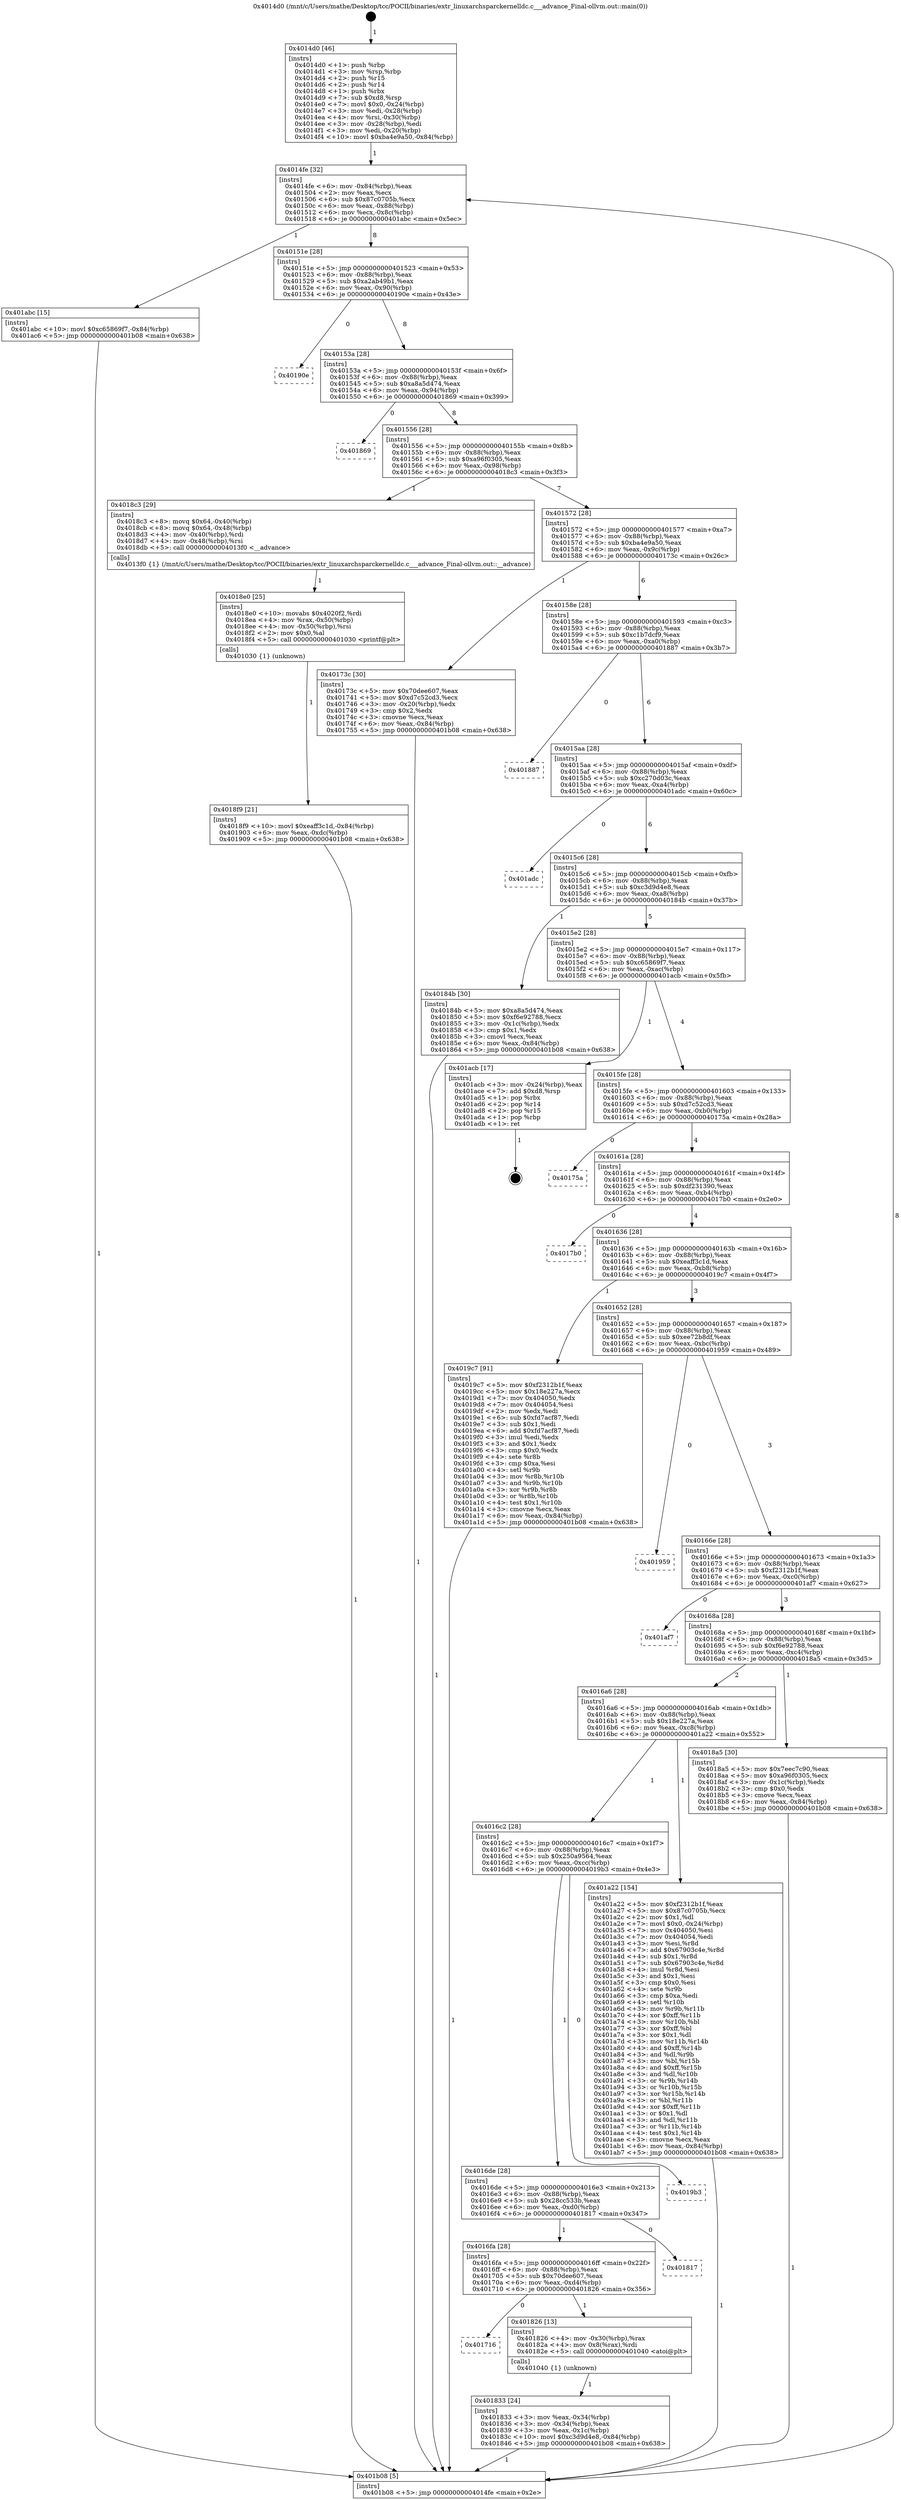 digraph "0x4014d0" {
  label = "0x4014d0 (/mnt/c/Users/mathe/Desktop/tcc/POCII/binaries/extr_linuxarchsparckernelldc.c___advance_Final-ollvm.out::main(0))"
  labelloc = "t"
  node[shape=record]

  Entry [label="",width=0.3,height=0.3,shape=circle,fillcolor=black,style=filled]
  "0x4014fe" [label="{
     0x4014fe [32]\l
     | [instrs]\l
     &nbsp;&nbsp;0x4014fe \<+6\>: mov -0x84(%rbp),%eax\l
     &nbsp;&nbsp;0x401504 \<+2\>: mov %eax,%ecx\l
     &nbsp;&nbsp;0x401506 \<+6\>: sub $0x87c0705b,%ecx\l
     &nbsp;&nbsp;0x40150c \<+6\>: mov %eax,-0x88(%rbp)\l
     &nbsp;&nbsp;0x401512 \<+6\>: mov %ecx,-0x8c(%rbp)\l
     &nbsp;&nbsp;0x401518 \<+6\>: je 0000000000401abc \<main+0x5ec\>\l
  }"]
  "0x401abc" [label="{
     0x401abc [15]\l
     | [instrs]\l
     &nbsp;&nbsp;0x401abc \<+10\>: movl $0xc65869f7,-0x84(%rbp)\l
     &nbsp;&nbsp;0x401ac6 \<+5\>: jmp 0000000000401b08 \<main+0x638\>\l
  }"]
  "0x40151e" [label="{
     0x40151e [28]\l
     | [instrs]\l
     &nbsp;&nbsp;0x40151e \<+5\>: jmp 0000000000401523 \<main+0x53\>\l
     &nbsp;&nbsp;0x401523 \<+6\>: mov -0x88(%rbp),%eax\l
     &nbsp;&nbsp;0x401529 \<+5\>: sub $0xa2ab49b1,%eax\l
     &nbsp;&nbsp;0x40152e \<+6\>: mov %eax,-0x90(%rbp)\l
     &nbsp;&nbsp;0x401534 \<+6\>: je 000000000040190e \<main+0x43e\>\l
  }"]
  Exit [label="",width=0.3,height=0.3,shape=circle,fillcolor=black,style=filled,peripheries=2]
  "0x40190e" [label="{
     0x40190e\l
  }", style=dashed]
  "0x40153a" [label="{
     0x40153a [28]\l
     | [instrs]\l
     &nbsp;&nbsp;0x40153a \<+5\>: jmp 000000000040153f \<main+0x6f\>\l
     &nbsp;&nbsp;0x40153f \<+6\>: mov -0x88(%rbp),%eax\l
     &nbsp;&nbsp;0x401545 \<+5\>: sub $0xa8a5d474,%eax\l
     &nbsp;&nbsp;0x40154a \<+6\>: mov %eax,-0x94(%rbp)\l
     &nbsp;&nbsp;0x401550 \<+6\>: je 0000000000401869 \<main+0x399\>\l
  }"]
  "0x4018f9" [label="{
     0x4018f9 [21]\l
     | [instrs]\l
     &nbsp;&nbsp;0x4018f9 \<+10\>: movl $0xeaff3c1d,-0x84(%rbp)\l
     &nbsp;&nbsp;0x401903 \<+6\>: mov %eax,-0xdc(%rbp)\l
     &nbsp;&nbsp;0x401909 \<+5\>: jmp 0000000000401b08 \<main+0x638\>\l
  }"]
  "0x401869" [label="{
     0x401869\l
  }", style=dashed]
  "0x401556" [label="{
     0x401556 [28]\l
     | [instrs]\l
     &nbsp;&nbsp;0x401556 \<+5\>: jmp 000000000040155b \<main+0x8b\>\l
     &nbsp;&nbsp;0x40155b \<+6\>: mov -0x88(%rbp),%eax\l
     &nbsp;&nbsp;0x401561 \<+5\>: sub $0xa96f0305,%eax\l
     &nbsp;&nbsp;0x401566 \<+6\>: mov %eax,-0x98(%rbp)\l
     &nbsp;&nbsp;0x40156c \<+6\>: je 00000000004018c3 \<main+0x3f3\>\l
  }"]
  "0x4018e0" [label="{
     0x4018e0 [25]\l
     | [instrs]\l
     &nbsp;&nbsp;0x4018e0 \<+10\>: movabs $0x4020f2,%rdi\l
     &nbsp;&nbsp;0x4018ea \<+4\>: mov %rax,-0x50(%rbp)\l
     &nbsp;&nbsp;0x4018ee \<+4\>: mov -0x50(%rbp),%rsi\l
     &nbsp;&nbsp;0x4018f2 \<+2\>: mov $0x0,%al\l
     &nbsp;&nbsp;0x4018f4 \<+5\>: call 0000000000401030 \<printf@plt\>\l
     | [calls]\l
     &nbsp;&nbsp;0x401030 \{1\} (unknown)\l
  }"]
  "0x4018c3" [label="{
     0x4018c3 [29]\l
     | [instrs]\l
     &nbsp;&nbsp;0x4018c3 \<+8\>: movq $0x64,-0x40(%rbp)\l
     &nbsp;&nbsp;0x4018cb \<+8\>: movq $0x64,-0x48(%rbp)\l
     &nbsp;&nbsp;0x4018d3 \<+4\>: mov -0x40(%rbp),%rdi\l
     &nbsp;&nbsp;0x4018d7 \<+4\>: mov -0x48(%rbp),%rsi\l
     &nbsp;&nbsp;0x4018db \<+5\>: call 00000000004013f0 \<__advance\>\l
     | [calls]\l
     &nbsp;&nbsp;0x4013f0 \{1\} (/mnt/c/Users/mathe/Desktop/tcc/POCII/binaries/extr_linuxarchsparckernelldc.c___advance_Final-ollvm.out::__advance)\l
  }"]
  "0x401572" [label="{
     0x401572 [28]\l
     | [instrs]\l
     &nbsp;&nbsp;0x401572 \<+5\>: jmp 0000000000401577 \<main+0xa7\>\l
     &nbsp;&nbsp;0x401577 \<+6\>: mov -0x88(%rbp),%eax\l
     &nbsp;&nbsp;0x40157d \<+5\>: sub $0xba4e9a50,%eax\l
     &nbsp;&nbsp;0x401582 \<+6\>: mov %eax,-0x9c(%rbp)\l
     &nbsp;&nbsp;0x401588 \<+6\>: je 000000000040173c \<main+0x26c\>\l
  }"]
  "0x401833" [label="{
     0x401833 [24]\l
     | [instrs]\l
     &nbsp;&nbsp;0x401833 \<+3\>: mov %eax,-0x34(%rbp)\l
     &nbsp;&nbsp;0x401836 \<+3\>: mov -0x34(%rbp),%eax\l
     &nbsp;&nbsp;0x401839 \<+3\>: mov %eax,-0x1c(%rbp)\l
     &nbsp;&nbsp;0x40183c \<+10\>: movl $0xc3d9d4e8,-0x84(%rbp)\l
     &nbsp;&nbsp;0x401846 \<+5\>: jmp 0000000000401b08 \<main+0x638\>\l
  }"]
  "0x40173c" [label="{
     0x40173c [30]\l
     | [instrs]\l
     &nbsp;&nbsp;0x40173c \<+5\>: mov $0x70dee607,%eax\l
     &nbsp;&nbsp;0x401741 \<+5\>: mov $0xd7c52cd3,%ecx\l
     &nbsp;&nbsp;0x401746 \<+3\>: mov -0x20(%rbp),%edx\l
     &nbsp;&nbsp;0x401749 \<+3\>: cmp $0x2,%edx\l
     &nbsp;&nbsp;0x40174c \<+3\>: cmovne %ecx,%eax\l
     &nbsp;&nbsp;0x40174f \<+6\>: mov %eax,-0x84(%rbp)\l
     &nbsp;&nbsp;0x401755 \<+5\>: jmp 0000000000401b08 \<main+0x638\>\l
  }"]
  "0x40158e" [label="{
     0x40158e [28]\l
     | [instrs]\l
     &nbsp;&nbsp;0x40158e \<+5\>: jmp 0000000000401593 \<main+0xc3\>\l
     &nbsp;&nbsp;0x401593 \<+6\>: mov -0x88(%rbp),%eax\l
     &nbsp;&nbsp;0x401599 \<+5\>: sub $0xc1b7dcf9,%eax\l
     &nbsp;&nbsp;0x40159e \<+6\>: mov %eax,-0xa0(%rbp)\l
     &nbsp;&nbsp;0x4015a4 \<+6\>: je 0000000000401887 \<main+0x3b7\>\l
  }"]
  "0x401b08" [label="{
     0x401b08 [5]\l
     | [instrs]\l
     &nbsp;&nbsp;0x401b08 \<+5\>: jmp 00000000004014fe \<main+0x2e\>\l
  }"]
  "0x4014d0" [label="{
     0x4014d0 [46]\l
     | [instrs]\l
     &nbsp;&nbsp;0x4014d0 \<+1\>: push %rbp\l
     &nbsp;&nbsp;0x4014d1 \<+3\>: mov %rsp,%rbp\l
     &nbsp;&nbsp;0x4014d4 \<+2\>: push %r15\l
     &nbsp;&nbsp;0x4014d6 \<+2\>: push %r14\l
     &nbsp;&nbsp;0x4014d8 \<+1\>: push %rbx\l
     &nbsp;&nbsp;0x4014d9 \<+7\>: sub $0xd8,%rsp\l
     &nbsp;&nbsp;0x4014e0 \<+7\>: movl $0x0,-0x24(%rbp)\l
     &nbsp;&nbsp;0x4014e7 \<+3\>: mov %edi,-0x28(%rbp)\l
     &nbsp;&nbsp;0x4014ea \<+4\>: mov %rsi,-0x30(%rbp)\l
     &nbsp;&nbsp;0x4014ee \<+3\>: mov -0x28(%rbp),%edi\l
     &nbsp;&nbsp;0x4014f1 \<+3\>: mov %edi,-0x20(%rbp)\l
     &nbsp;&nbsp;0x4014f4 \<+10\>: movl $0xba4e9a50,-0x84(%rbp)\l
  }"]
  "0x401716" [label="{
     0x401716\l
  }", style=dashed]
  "0x401887" [label="{
     0x401887\l
  }", style=dashed]
  "0x4015aa" [label="{
     0x4015aa [28]\l
     | [instrs]\l
     &nbsp;&nbsp;0x4015aa \<+5\>: jmp 00000000004015af \<main+0xdf\>\l
     &nbsp;&nbsp;0x4015af \<+6\>: mov -0x88(%rbp),%eax\l
     &nbsp;&nbsp;0x4015b5 \<+5\>: sub $0xc270d03c,%eax\l
     &nbsp;&nbsp;0x4015ba \<+6\>: mov %eax,-0xa4(%rbp)\l
     &nbsp;&nbsp;0x4015c0 \<+6\>: je 0000000000401adc \<main+0x60c\>\l
  }"]
  "0x401826" [label="{
     0x401826 [13]\l
     | [instrs]\l
     &nbsp;&nbsp;0x401826 \<+4\>: mov -0x30(%rbp),%rax\l
     &nbsp;&nbsp;0x40182a \<+4\>: mov 0x8(%rax),%rdi\l
     &nbsp;&nbsp;0x40182e \<+5\>: call 0000000000401040 \<atoi@plt\>\l
     | [calls]\l
     &nbsp;&nbsp;0x401040 \{1\} (unknown)\l
  }"]
  "0x401adc" [label="{
     0x401adc\l
  }", style=dashed]
  "0x4015c6" [label="{
     0x4015c6 [28]\l
     | [instrs]\l
     &nbsp;&nbsp;0x4015c6 \<+5\>: jmp 00000000004015cb \<main+0xfb\>\l
     &nbsp;&nbsp;0x4015cb \<+6\>: mov -0x88(%rbp),%eax\l
     &nbsp;&nbsp;0x4015d1 \<+5\>: sub $0xc3d9d4e8,%eax\l
     &nbsp;&nbsp;0x4015d6 \<+6\>: mov %eax,-0xa8(%rbp)\l
     &nbsp;&nbsp;0x4015dc \<+6\>: je 000000000040184b \<main+0x37b\>\l
  }"]
  "0x4016fa" [label="{
     0x4016fa [28]\l
     | [instrs]\l
     &nbsp;&nbsp;0x4016fa \<+5\>: jmp 00000000004016ff \<main+0x22f\>\l
     &nbsp;&nbsp;0x4016ff \<+6\>: mov -0x88(%rbp),%eax\l
     &nbsp;&nbsp;0x401705 \<+5\>: sub $0x70dee607,%eax\l
     &nbsp;&nbsp;0x40170a \<+6\>: mov %eax,-0xd4(%rbp)\l
     &nbsp;&nbsp;0x401710 \<+6\>: je 0000000000401826 \<main+0x356\>\l
  }"]
  "0x40184b" [label="{
     0x40184b [30]\l
     | [instrs]\l
     &nbsp;&nbsp;0x40184b \<+5\>: mov $0xa8a5d474,%eax\l
     &nbsp;&nbsp;0x401850 \<+5\>: mov $0xf6e92788,%ecx\l
     &nbsp;&nbsp;0x401855 \<+3\>: mov -0x1c(%rbp),%edx\l
     &nbsp;&nbsp;0x401858 \<+3\>: cmp $0x1,%edx\l
     &nbsp;&nbsp;0x40185b \<+3\>: cmovl %ecx,%eax\l
     &nbsp;&nbsp;0x40185e \<+6\>: mov %eax,-0x84(%rbp)\l
     &nbsp;&nbsp;0x401864 \<+5\>: jmp 0000000000401b08 \<main+0x638\>\l
  }"]
  "0x4015e2" [label="{
     0x4015e2 [28]\l
     | [instrs]\l
     &nbsp;&nbsp;0x4015e2 \<+5\>: jmp 00000000004015e7 \<main+0x117\>\l
     &nbsp;&nbsp;0x4015e7 \<+6\>: mov -0x88(%rbp),%eax\l
     &nbsp;&nbsp;0x4015ed \<+5\>: sub $0xc65869f7,%eax\l
     &nbsp;&nbsp;0x4015f2 \<+6\>: mov %eax,-0xac(%rbp)\l
     &nbsp;&nbsp;0x4015f8 \<+6\>: je 0000000000401acb \<main+0x5fb\>\l
  }"]
  "0x401817" [label="{
     0x401817\l
  }", style=dashed]
  "0x401acb" [label="{
     0x401acb [17]\l
     | [instrs]\l
     &nbsp;&nbsp;0x401acb \<+3\>: mov -0x24(%rbp),%eax\l
     &nbsp;&nbsp;0x401ace \<+7\>: add $0xd8,%rsp\l
     &nbsp;&nbsp;0x401ad5 \<+1\>: pop %rbx\l
     &nbsp;&nbsp;0x401ad6 \<+2\>: pop %r14\l
     &nbsp;&nbsp;0x401ad8 \<+2\>: pop %r15\l
     &nbsp;&nbsp;0x401ada \<+1\>: pop %rbp\l
     &nbsp;&nbsp;0x401adb \<+1\>: ret\l
  }"]
  "0x4015fe" [label="{
     0x4015fe [28]\l
     | [instrs]\l
     &nbsp;&nbsp;0x4015fe \<+5\>: jmp 0000000000401603 \<main+0x133\>\l
     &nbsp;&nbsp;0x401603 \<+6\>: mov -0x88(%rbp),%eax\l
     &nbsp;&nbsp;0x401609 \<+5\>: sub $0xd7c52cd3,%eax\l
     &nbsp;&nbsp;0x40160e \<+6\>: mov %eax,-0xb0(%rbp)\l
     &nbsp;&nbsp;0x401614 \<+6\>: je 000000000040175a \<main+0x28a\>\l
  }"]
  "0x4016de" [label="{
     0x4016de [28]\l
     | [instrs]\l
     &nbsp;&nbsp;0x4016de \<+5\>: jmp 00000000004016e3 \<main+0x213\>\l
     &nbsp;&nbsp;0x4016e3 \<+6\>: mov -0x88(%rbp),%eax\l
     &nbsp;&nbsp;0x4016e9 \<+5\>: sub $0x28cc533b,%eax\l
     &nbsp;&nbsp;0x4016ee \<+6\>: mov %eax,-0xd0(%rbp)\l
     &nbsp;&nbsp;0x4016f4 \<+6\>: je 0000000000401817 \<main+0x347\>\l
  }"]
  "0x40175a" [label="{
     0x40175a\l
  }", style=dashed]
  "0x40161a" [label="{
     0x40161a [28]\l
     | [instrs]\l
     &nbsp;&nbsp;0x40161a \<+5\>: jmp 000000000040161f \<main+0x14f\>\l
     &nbsp;&nbsp;0x40161f \<+6\>: mov -0x88(%rbp),%eax\l
     &nbsp;&nbsp;0x401625 \<+5\>: sub $0xdf231390,%eax\l
     &nbsp;&nbsp;0x40162a \<+6\>: mov %eax,-0xb4(%rbp)\l
     &nbsp;&nbsp;0x401630 \<+6\>: je 00000000004017b0 \<main+0x2e0\>\l
  }"]
  "0x4019b3" [label="{
     0x4019b3\l
  }", style=dashed]
  "0x4017b0" [label="{
     0x4017b0\l
  }", style=dashed]
  "0x401636" [label="{
     0x401636 [28]\l
     | [instrs]\l
     &nbsp;&nbsp;0x401636 \<+5\>: jmp 000000000040163b \<main+0x16b\>\l
     &nbsp;&nbsp;0x40163b \<+6\>: mov -0x88(%rbp),%eax\l
     &nbsp;&nbsp;0x401641 \<+5\>: sub $0xeaff3c1d,%eax\l
     &nbsp;&nbsp;0x401646 \<+6\>: mov %eax,-0xb8(%rbp)\l
     &nbsp;&nbsp;0x40164c \<+6\>: je 00000000004019c7 \<main+0x4f7\>\l
  }"]
  "0x4016c2" [label="{
     0x4016c2 [28]\l
     | [instrs]\l
     &nbsp;&nbsp;0x4016c2 \<+5\>: jmp 00000000004016c7 \<main+0x1f7\>\l
     &nbsp;&nbsp;0x4016c7 \<+6\>: mov -0x88(%rbp),%eax\l
     &nbsp;&nbsp;0x4016cd \<+5\>: sub $0x250a9564,%eax\l
     &nbsp;&nbsp;0x4016d2 \<+6\>: mov %eax,-0xcc(%rbp)\l
     &nbsp;&nbsp;0x4016d8 \<+6\>: je 00000000004019b3 \<main+0x4e3\>\l
  }"]
  "0x4019c7" [label="{
     0x4019c7 [91]\l
     | [instrs]\l
     &nbsp;&nbsp;0x4019c7 \<+5\>: mov $0xf2312b1f,%eax\l
     &nbsp;&nbsp;0x4019cc \<+5\>: mov $0x18e227a,%ecx\l
     &nbsp;&nbsp;0x4019d1 \<+7\>: mov 0x404050,%edx\l
     &nbsp;&nbsp;0x4019d8 \<+7\>: mov 0x404054,%esi\l
     &nbsp;&nbsp;0x4019df \<+2\>: mov %edx,%edi\l
     &nbsp;&nbsp;0x4019e1 \<+6\>: sub $0xfd7acf87,%edi\l
     &nbsp;&nbsp;0x4019e7 \<+3\>: sub $0x1,%edi\l
     &nbsp;&nbsp;0x4019ea \<+6\>: add $0xfd7acf87,%edi\l
     &nbsp;&nbsp;0x4019f0 \<+3\>: imul %edi,%edx\l
     &nbsp;&nbsp;0x4019f3 \<+3\>: and $0x1,%edx\l
     &nbsp;&nbsp;0x4019f6 \<+3\>: cmp $0x0,%edx\l
     &nbsp;&nbsp;0x4019f9 \<+4\>: sete %r8b\l
     &nbsp;&nbsp;0x4019fd \<+3\>: cmp $0xa,%esi\l
     &nbsp;&nbsp;0x401a00 \<+4\>: setl %r9b\l
     &nbsp;&nbsp;0x401a04 \<+3\>: mov %r8b,%r10b\l
     &nbsp;&nbsp;0x401a07 \<+3\>: and %r9b,%r10b\l
     &nbsp;&nbsp;0x401a0a \<+3\>: xor %r9b,%r8b\l
     &nbsp;&nbsp;0x401a0d \<+3\>: or %r8b,%r10b\l
     &nbsp;&nbsp;0x401a10 \<+4\>: test $0x1,%r10b\l
     &nbsp;&nbsp;0x401a14 \<+3\>: cmovne %ecx,%eax\l
     &nbsp;&nbsp;0x401a17 \<+6\>: mov %eax,-0x84(%rbp)\l
     &nbsp;&nbsp;0x401a1d \<+5\>: jmp 0000000000401b08 \<main+0x638\>\l
  }"]
  "0x401652" [label="{
     0x401652 [28]\l
     | [instrs]\l
     &nbsp;&nbsp;0x401652 \<+5\>: jmp 0000000000401657 \<main+0x187\>\l
     &nbsp;&nbsp;0x401657 \<+6\>: mov -0x88(%rbp),%eax\l
     &nbsp;&nbsp;0x40165d \<+5\>: sub $0xee72b8df,%eax\l
     &nbsp;&nbsp;0x401662 \<+6\>: mov %eax,-0xbc(%rbp)\l
     &nbsp;&nbsp;0x401668 \<+6\>: je 0000000000401959 \<main+0x489\>\l
  }"]
  "0x401a22" [label="{
     0x401a22 [154]\l
     | [instrs]\l
     &nbsp;&nbsp;0x401a22 \<+5\>: mov $0xf2312b1f,%eax\l
     &nbsp;&nbsp;0x401a27 \<+5\>: mov $0x87c0705b,%ecx\l
     &nbsp;&nbsp;0x401a2c \<+2\>: mov $0x1,%dl\l
     &nbsp;&nbsp;0x401a2e \<+7\>: movl $0x0,-0x24(%rbp)\l
     &nbsp;&nbsp;0x401a35 \<+7\>: mov 0x404050,%esi\l
     &nbsp;&nbsp;0x401a3c \<+7\>: mov 0x404054,%edi\l
     &nbsp;&nbsp;0x401a43 \<+3\>: mov %esi,%r8d\l
     &nbsp;&nbsp;0x401a46 \<+7\>: add $0x67903c4e,%r8d\l
     &nbsp;&nbsp;0x401a4d \<+4\>: sub $0x1,%r8d\l
     &nbsp;&nbsp;0x401a51 \<+7\>: sub $0x67903c4e,%r8d\l
     &nbsp;&nbsp;0x401a58 \<+4\>: imul %r8d,%esi\l
     &nbsp;&nbsp;0x401a5c \<+3\>: and $0x1,%esi\l
     &nbsp;&nbsp;0x401a5f \<+3\>: cmp $0x0,%esi\l
     &nbsp;&nbsp;0x401a62 \<+4\>: sete %r9b\l
     &nbsp;&nbsp;0x401a66 \<+3\>: cmp $0xa,%edi\l
     &nbsp;&nbsp;0x401a69 \<+4\>: setl %r10b\l
     &nbsp;&nbsp;0x401a6d \<+3\>: mov %r9b,%r11b\l
     &nbsp;&nbsp;0x401a70 \<+4\>: xor $0xff,%r11b\l
     &nbsp;&nbsp;0x401a74 \<+3\>: mov %r10b,%bl\l
     &nbsp;&nbsp;0x401a77 \<+3\>: xor $0xff,%bl\l
     &nbsp;&nbsp;0x401a7a \<+3\>: xor $0x1,%dl\l
     &nbsp;&nbsp;0x401a7d \<+3\>: mov %r11b,%r14b\l
     &nbsp;&nbsp;0x401a80 \<+4\>: and $0xff,%r14b\l
     &nbsp;&nbsp;0x401a84 \<+3\>: and %dl,%r9b\l
     &nbsp;&nbsp;0x401a87 \<+3\>: mov %bl,%r15b\l
     &nbsp;&nbsp;0x401a8a \<+4\>: and $0xff,%r15b\l
     &nbsp;&nbsp;0x401a8e \<+3\>: and %dl,%r10b\l
     &nbsp;&nbsp;0x401a91 \<+3\>: or %r9b,%r14b\l
     &nbsp;&nbsp;0x401a94 \<+3\>: or %r10b,%r15b\l
     &nbsp;&nbsp;0x401a97 \<+3\>: xor %r15b,%r14b\l
     &nbsp;&nbsp;0x401a9a \<+3\>: or %bl,%r11b\l
     &nbsp;&nbsp;0x401a9d \<+4\>: xor $0xff,%r11b\l
     &nbsp;&nbsp;0x401aa1 \<+3\>: or $0x1,%dl\l
     &nbsp;&nbsp;0x401aa4 \<+3\>: and %dl,%r11b\l
     &nbsp;&nbsp;0x401aa7 \<+3\>: or %r11b,%r14b\l
     &nbsp;&nbsp;0x401aaa \<+4\>: test $0x1,%r14b\l
     &nbsp;&nbsp;0x401aae \<+3\>: cmovne %ecx,%eax\l
     &nbsp;&nbsp;0x401ab1 \<+6\>: mov %eax,-0x84(%rbp)\l
     &nbsp;&nbsp;0x401ab7 \<+5\>: jmp 0000000000401b08 \<main+0x638\>\l
  }"]
  "0x401959" [label="{
     0x401959\l
  }", style=dashed]
  "0x40166e" [label="{
     0x40166e [28]\l
     | [instrs]\l
     &nbsp;&nbsp;0x40166e \<+5\>: jmp 0000000000401673 \<main+0x1a3\>\l
     &nbsp;&nbsp;0x401673 \<+6\>: mov -0x88(%rbp),%eax\l
     &nbsp;&nbsp;0x401679 \<+5\>: sub $0xf2312b1f,%eax\l
     &nbsp;&nbsp;0x40167e \<+6\>: mov %eax,-0xc0(%rbp)\l
     &nbsp;&nbsp;0x401684 \<+6\>: je 0000000000401af7 \<main+0x627\>\l
  }"]
  "0x4016a6" [label="{
     0x4016a6 [28]\l
     | [instrs]\l
     &nbsp;&nbsp;0x4016a6 \<+5\>: jmp 00000000004016ab \<main+0x1db\>\l
     &nbsp;&nbsp;0x4016ab \<+6\>: mov -0x88(%rbp),%eax\l
     &nbsp;&nbsp;0x4016b1 \<+5\>: sub $0x18e227a,%eax\l
     &nbsp;&nbsp;0x4016b6 \<+6\>: mov %eax,-0xc8(%rbp)\l
     &nbsp;&nbsp;0x4016bc \<+6\>: je 0000000000401a22 \<main+0x552\>\l
  }"]
  "0x401af7" [label="{
     0x401af7\l
  }", style=dashed]
  "0x40168a" [label="{
     0x40168a [28]\l
     | [instrs]\l
     &nbsp;&nbsp;0x40168a \<+5\>: jmp 000000000040168f \<main+0x1bf\>\l
     &nbsp;&nbsp;0x40168f \<+6\>: mov -0x88(%rbp),%eax\l
     &nbsp;&nbsp;0x401695 \<+5\>: sub $0xf6e92788,%eax\l
     &nbsp;&nbsp;0x40169a \<+6\>: mov %eax,-0xc4(%rbp)\l
     &nbsp;&nbsp;0x4016a0 \<+6\>: je 00000000004018a5 \<main+0x3d5\>\l
  }"]
  "0x4018a5" [label="{
     0x4018a5 [30]\l
     | [instrs]\l
     &nbsp;&nbsp;0x4018a5 \<+5\>: mov $0x7eec7c90,%eax\l
     &nbsp;&nbsp;0x4018aa \<+5\>: mov $0xa96f0305,%ecx\l
     &nbsp;&nbsp;0x4018af \<+3\>: mov -0x1c(%rbp),%edx\l
     &nbsp;&nbsp;0x4018b2 \<+3\>: cmp $0x0,%edx\l
     &nbsp;&nbsp;0x4018b5 \<+3\>: cmove %ecx,%eax\l
     &nbsp;&nbsp;0x4018b8 \<+6\>: mov %eax,-0x84(%rbp)\l
     &nbsp;&nbsp;0x4018be \<+5\>: jmp 0000000000401b08 \<main+0x638\>\l
  }"]
  Entry -> "0x4014d0" [label=" 1"]
  "0x4014fe" -> "0x401abc" [label=" 1"]
  "0x4014fe" -> "0x40151e" [label=" 8"]
  "0x401acb" -> Exit [label=" 1"]
  "0x40151e" -> "0x40190e" [label=" 0"]
  "0x40151e" -> "0x40153a" [label=" 8"]
  "0x401abc" -> "0x401b08" [label=" 1"]
  "0x40153a" -> "0x401869" [label=" 0"]
  "0x40153a" -> "0x401556" [label=" 8"]
  "0x401a22" -> "0x401b08" [label=" 1"]
  "0x401556" -> "0x4018c3" [label=" 1"]
  "0x401556" -> "0x401572" [label=" 7"]
  "0x4019c7" -> "0x401b08" [label=" 1"]
  "0x401572" -> "0x40173c" [label=" 1"]
  "0x401572" -> "0x40158e" [label=" 6"]
  "0x40173c" -> "0x401b08" [label=" 1"]
  "0x4014d0" -> "0x4014fe" [label=" 1"]
  "0x401b08" -> "0x4014fe" [label=" 8"]
  "0x4018f9" -> "0x401b08" [label=" 1"]
  "0x40158e" -> "0x401887" [label=" 0"]
  "0x40158e" -> "0x4015aa" [label=" 6"]
  "0x4018e0" -> "0x4018f9" [label=" 1"]
  "0x4015aa" -> "0x401adc" [label=" 0"]
  "0x4015aa" -> "0x4015c6" [label=" 6"]
  "0x4018c3" -> "0x4018e0" [label=" 1"]
  "0x4015c6" -> "0x40184b" [label=" 1"]
  "0x4015c6" -> "0x4015e2" [label=" 5"]
  "0x40184b" -> "0x401b08" [label=" 1"]
  "0x4015e2" -> "0x401acb" [label=" 1"]
  "0x4015e2" -> "0x4015fe" [label=" 4"]
  "0x401833" -> "0x401b08" [label=" 1"]
  "0x4015fe" -> "0x40175a" [label=" 0"]
  "0x4015fe" -> "0x40161a" [label=" 4"]
  "0x4016fa" -> "0x401716" [label=" 0"]
  "0x40161a" -> "0x4017b0" [label=" 0"]
  "0x40161a" -> "0x401636" [label=" 4"]
  "0x4016fa" -> "0x401826" [label=" 1"]
  "0x401636" -> "0x4019c7" [label=" 1"]
  "0x401636" -> "0x401652" [label=" 3"]
  "0x4016de" -> "0x4016fa" [label=" 1"]
  "0x401652" -> "0x401959" [label=" 0"]
  "0x401652" -> "0x40166e" [label=" 3"]
  "0x4016de" -> "0x401817" [label=" 0"]
  "0x40166e" -> "0x401af7" [label=" 0"]
  "0x40166e" -> "0x40168a" [label=" 3"]
  "0x4016c2" -> "0x4016de" [label=" 1"]
  "0x40168a" -> "0x4018a5" [label=" 1"]
  "0x40168a" -> "0x4016a6" [label=" 2"]
  "0x401826" -> "0x401833" [label=" 1"]
  "0x4016a6" -> "0x401a22" [label=" 1"]
  "0x4016a6" -> "0x4016c2" [label=" 1"]
  "0x4018a5" -> "0x401b08" [label=" 1"]
  "0x4016c2" -> "0x4019b3" [label=" 0"]
}

